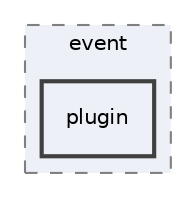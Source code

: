 digraph "plugin"
{
 // INTERACTIVE_SVG=YES
 // LATEX_PDF_SIZE
  edge [fontname="Helvetica",fontsize="10",labelfontname="Helvetica",labelfontsize="10"];
  node [fontname="Helvetica",fontsize="10",shape=record];
  compound=true
  subgraph clusterdir_f278fbcf62338d746f20818c09b59427 {
    graph [ bgcolor="#edf0f7", pencolor="grey50", style="filled,dashed,", label="event", fontname="Helvetica", fontsize="10", URL="dir_f278fbcf62338d746f20818c09b59427.html"]
  dir_9bd54e99df749fe3cf01962d780ac34f [shape=box, label="plugin", style="filled,bold,", fillcolor="#edf0f7", color="grey25", URL="dir_9bd54e99df749fe3cf01962d780ac34f.html"];
  }
}
